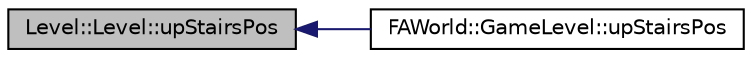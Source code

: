 digraph G
{
  edge [fontname="Helvetica",fontsize="10",labelfontname="Helvetica",labelfontsize="10"];
  node [fontname="Helvetica",fontsize="10",shape=record];
  rankdir="LR";
  Node1 [label="Level::Level::upStairsPos",height=0.2,width=0.4,color="black", fillcolor="grey75", style="filled" fontcolor="black"];
  Node1 -> Node2 [dir="back",color="midnightblue",fontsize="10",style="solid",fontname="Helvetica"];
  Node2 [label="FAWorld::GameLevel::upStairsPos",height=0.2,width=0.4,color="black", fillcolor="white", style="filled",URL="$class_f_a_world_1_1_game_level.html#a7d1a99ff55cef3fa2403fe71c399d1b7"];
}

